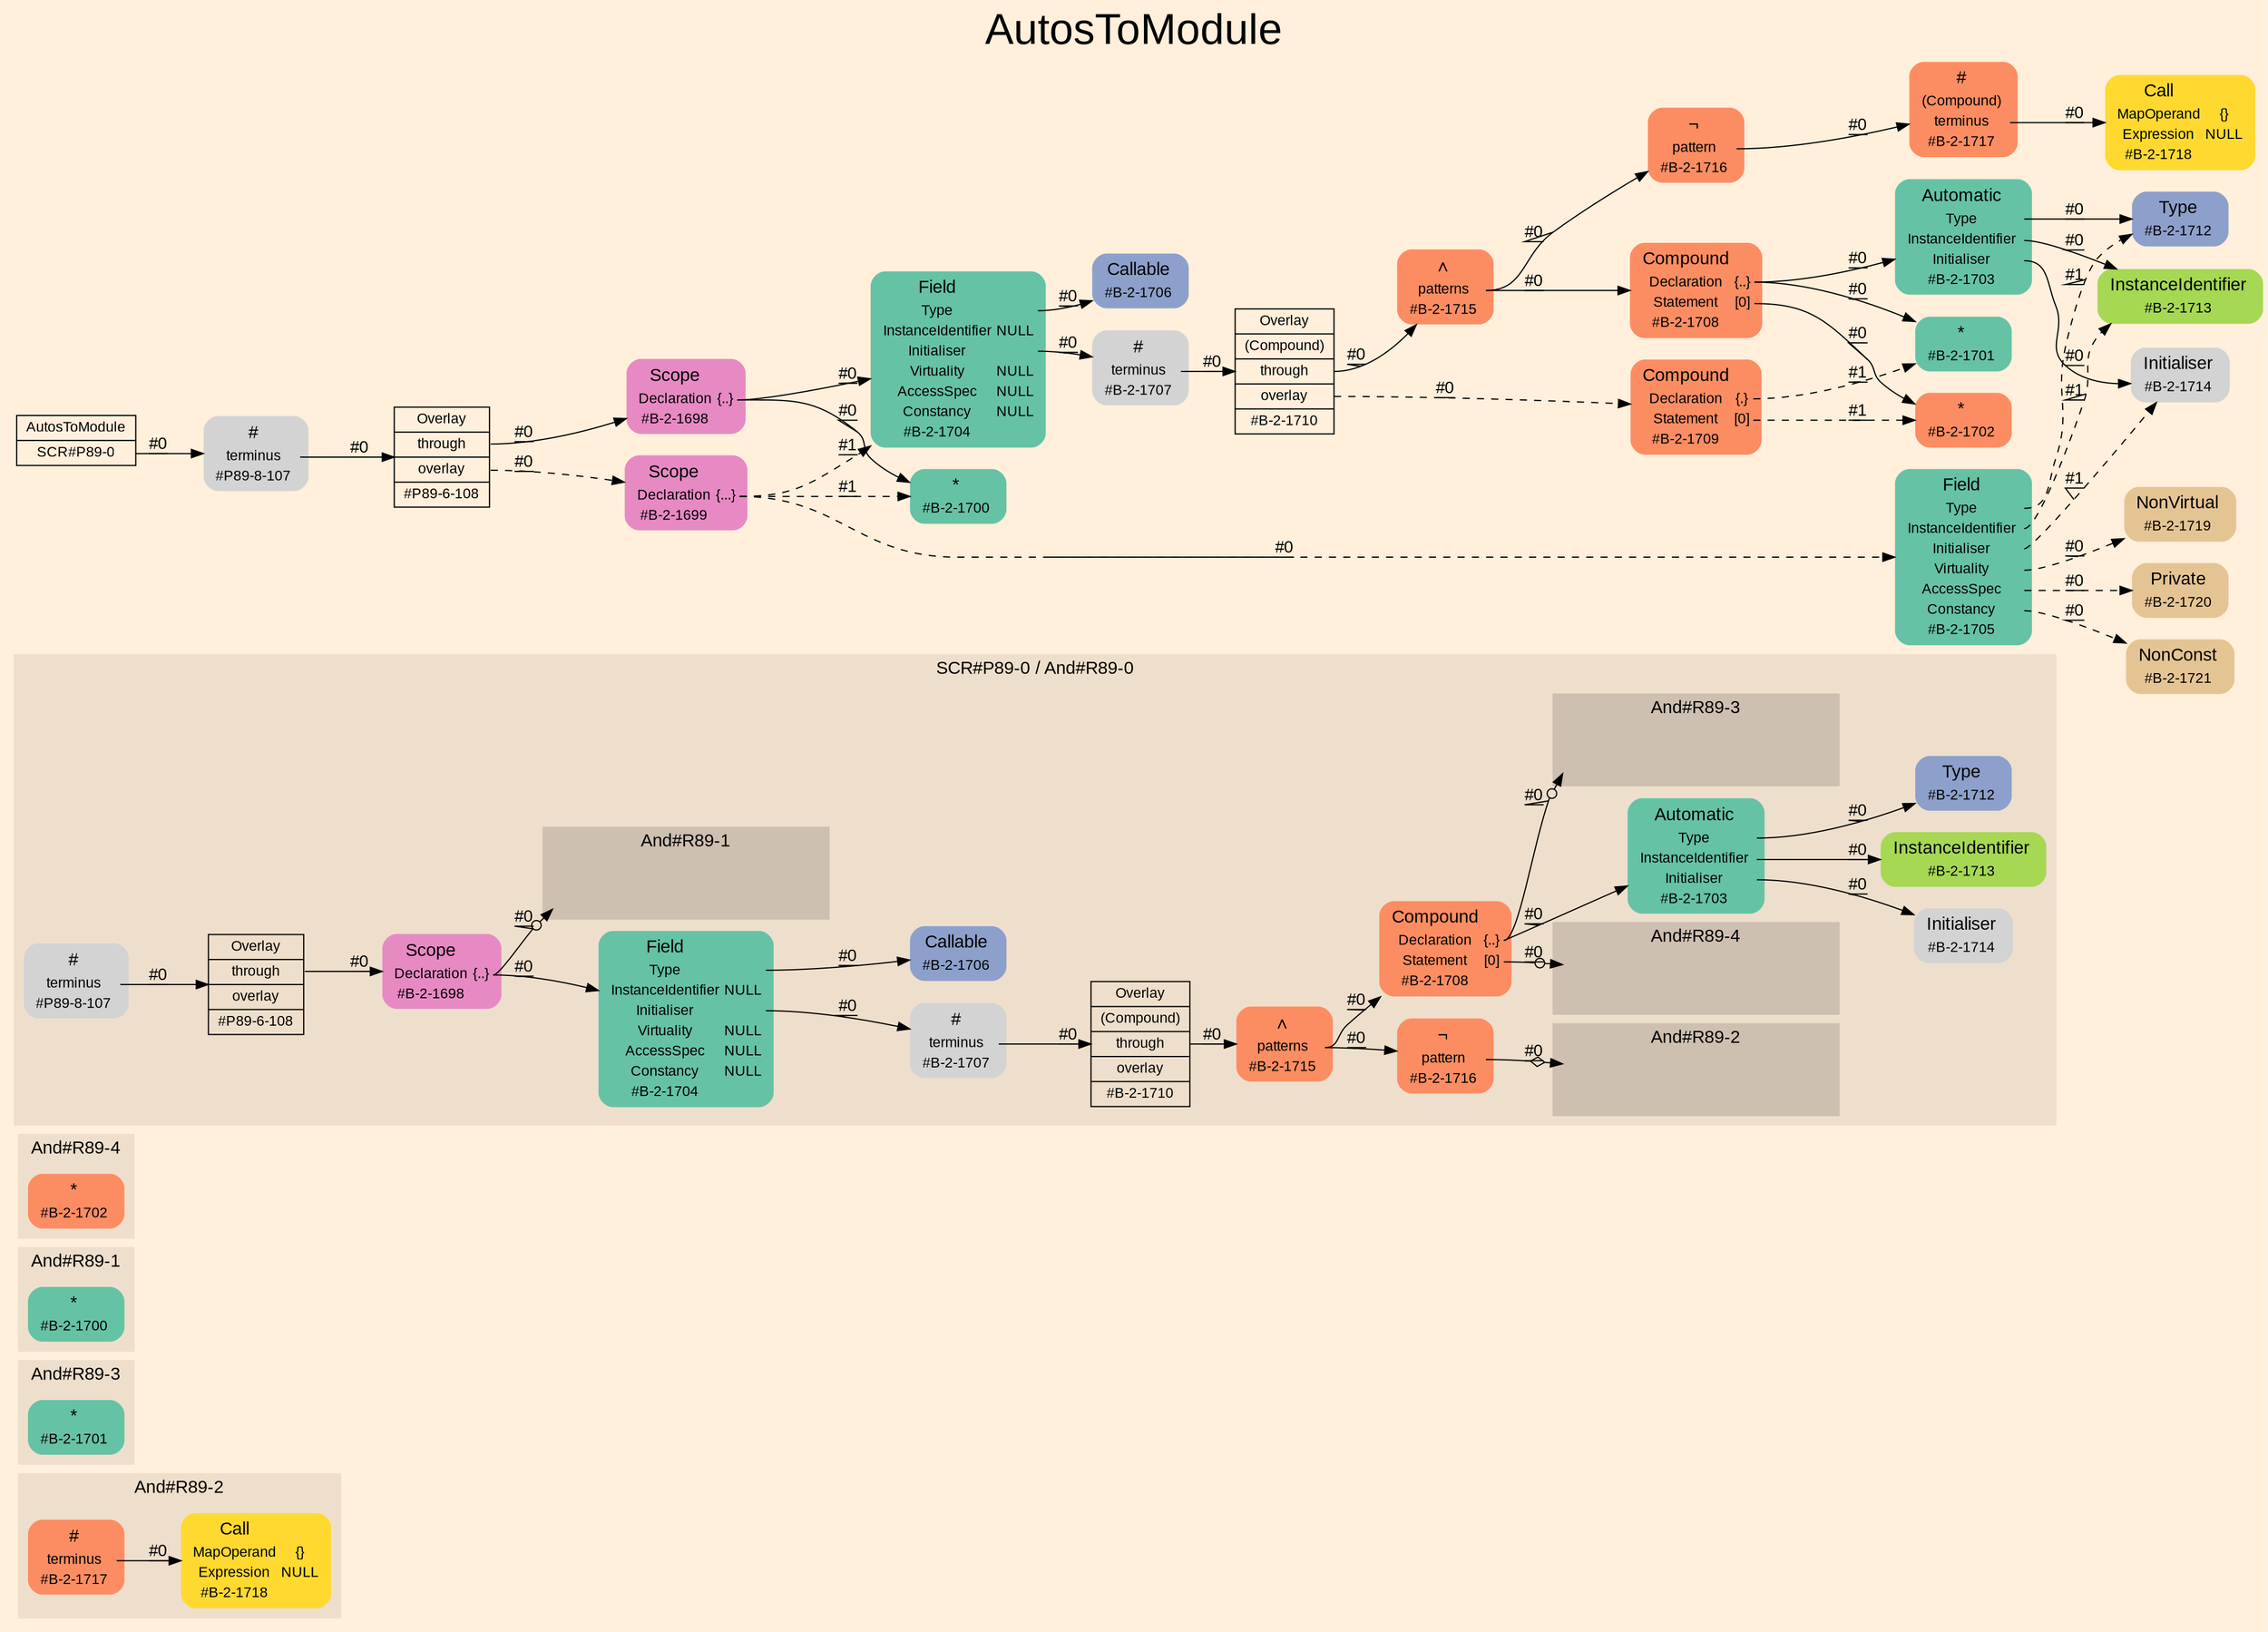 digraph "AutosToModule" {
label = "AutosToModule"
labelloc = t
fontsize = "36"
graph [
    rankdir = "LR"
    ranksep = 0.3
    bgcolor = antiquewhite1
    color = black
    fontcolor = black
    fontname = "Arial"
];
node [
    fontname = "Arial"
];
edge [
    fontname = "Arial"
];

// -------------------- figure And#R89-2 --------------------
// -------- region And#R89-2 ----------
subgraph "clusterAnd#R89-2" {
    label = "And#R89-2"
    style = "filled"
    color = antiquewhite2
    fontsize = "15"
    "And#R89-2/#B-2-1718" [
        // -------- block And#R89-2/#B-2-1718 ----------
        shape = "plaintext"
        fillcolor = "/set28/6"
        label = <<TABLE BORDER="0" CELLBORDER="0" CELLSPACING="0">
         <TR><TD><FONT POINT-SIZE="15.0">Call</FONT></TD><TD></TD></TR>
         <TR><TD>MapOperand</TD><TD PORT="port0">{}</TD></TR>
         <TR><TD>Expression</TD><TD PORT="port1">NULL</TD></TR>
         <TR><TD>#B-2-1718</TD><TD PORT="port2"></TD></TR>
        </TABLE>>
        style = "rounded,filled"
        fontsize = "12"
    ];
    
    "And#R89-2/#B-2-1717" [
        // -------- block And#R89-2/#B-2-1717 ----------
        shape = "plaintext"
        fillcolor = "/set28/2"
        label = <<TABLE BORDER="0" CELLBORDER="0" CELLSPACING="0">
         <TR><TD><FONT POINT-SIZE="15.0">#</FONT></TD><TD></TD></TR>
         <TR><TD>terminus</TD><TD PORT="port0"></TD></TR>
         <TR><TD>#B-2-1717</TD><TD PORT="port1"></TD></TR>
        </TABLE>>
        style = "rounded,filled"
        fontsize = "12"
    ];
    
}

"And#R89-2/#B-2-1717":port0 -> "And#R89-2/#B-2-1718" [
    label = "#0"
    decorate = true
    color = black
    fontcolor = black
];


// -------------------- figure And#R89-3 --------------------
// -------- region And#R89-3 ----------
subgraph "clusterAnd#R89-3" {
    label = "And#R89-3"
    style = "filled"
    color = antiquewhite2
    fontsize = "15"
    "And#R89-3/#B-2-1701" [
        // -------- block And#R89-3/#B-2-1701 ----------
        shape = "plaintext"
        fillcolor = "/set28/1"
        label = <<TABLE BORDER="0" CELLBORDER="0" CELLSPACING="0">
         <TR><TD><FONT POINT-SIZE="15.0">*</FONT></TD><TD></TD></TR>
         <TR><TD>#B-2-1701</TD><TD PORT="port0"></TD></TR>
        </TABLE>>
        style = "rounded,filled"
        fontsize = "12"
    ];
    
}


// -------------------- figure And#R89-1 --------------------
// -------- region And#R89-1 ----------
subgraph "clusterAnd#R89-1" {
    label = "And#R89-1"
    style = "filled"
    color = antiquewhite2
    fontsize = "15"
    "And#R89-1/#B-2-1700" [
        // -------- block And#R89-1/#B-2-1700 ----------
        shape = "plaintext"
        fillcolor = "/set28/1"
        label = <<TABLE BORDER="0" CELLBORDER="0" CELLSPACING="0">
         <TR><TD><FONT POINT-SIZE="15.0">*</FONT></TD><TD></TD></TR>
         <TR><TD>#B-2-1700</TD><TD PORT="port0"></TD></TR>
        </TABLE>>
        style = "rounded,filled"
        fontsize = "12"
    ];
    
}


// -------------------- figure And#R89-4 --------------------
// -------- region And#R89-4 ----------
subgraph "clusterAnd#R89-4" {
    label = "And#R89-4"
    style = "filled"
    color = antiquewhite2
    fontsize = "15"
    "And#R89-4/#B-2-1702" [
        // -------- block And#R89-4/#B-2-1702 ----------
        shape = "plaintext"
        fillcolor = "/set28/2"
        label = <<TABLE BORDER="0" CELLBORDER="0" CELLSPACING="0">
         <TR><TD><FONT POINT-SIZE="15.0">*</FONT></TD><TD></TD></TR>
         <TR><TD>#B-2-1702</TD><TD PORT="port0"></TD></TR>
        </TABLE>>
        style = "rounded,filled"
        fontsize = "12"
    ];
    
}


// -------------------- figure And#R89-0 --------------------
// -------- region And#R89-0 ----------
subgraph "clusterAnd#R89-0" {
    label = "SCR#P89-0 / And#R89-0"
    style = "filled"
    color = antiquewhite2
    fontsize = "15"
    "And#R89-0/#B-2-1710" [
        // -------- block And#R89-0/#B-2-1710 ----------
        shape = "record"
        fillcolor = antiquewhite2
        label = "<fixed> Overlay | <port0> (Compound) | <port1> through | <port2> overlay | <port3> #B-2-1710"
        style = "filled"
        fontsize = "12"
        color = black
        fontcolor = black
    ];
    
    "And#R89-0/#B-2-1715" [
        // -------- block And#R89-0/#B-2-1715 ----------
        shape = "plaintext"
        fillcolor = "/set28/2"
        label = <<TABLE BORDER="0" CELLBORDER="0" CELLSPACING="0">
         <TR><TD><FONT POINT-SIZE="15.0">∧</FONT></TD><TD></TD></TR>
         <TR><TD>patterns</TD><TD PORT="port0"></TD></TR>
         <TR><TD>#B-2-1715</TD><TD PORT="port1"></TD></TR>
        </TABLE>>
        style = "rounded,filled"
        fontsize = "12"
    ];
    
    "And#R89-0/#P89-6-108" [
        // -------- block And#R89-0/#P89-6-108 ----------
        shape = "record"
        fillcolor = antiquewhite2
        label = "<fixed> Overlay | <port0> through | <port1> overlay | <port2> #P89-6-108"
        style = "filled"
        fontsize = "12"
        color = black
        fontcolor = black
    ];
    
    "And#R89-0/#B-2-1712" [
        // -------- block And#R89-0/#B-2-1712 ----------
        shape = "plaintext"
        fillcolor = "/set28/3"
        label = <<TABLE BORDER="0" CELLBORDER="0" CELLSPACING="0">
         <TR><TD><FONT POINT-SIZE="15.0">Type</FONT></TD><TD></TD></TR>
         <TR><TD>#B-2-1712</TD><TD PORT="port0"></TD></TR>
        </TABLE>>
        style = "rounded,filled"
        fontsize = "12"
    ];
    
    "And#R89-0/#B-2-1716" [
        // -------- block And#R89-0/#B-2-1716 ----------
        shape = "plaintext"
        fillcolor = "/set28/2"
        label = <<TABLE BORDER="0" CELLBORDER="0" CELLSPACING="0">
         <TR><TD><FONT POINT-SIZE="15.0">¬</FONT></TD><TD></TD></TR>
         <TR><TD>pattern</TD><TD PORT="port0"></TD></TR>
         <TR><TD>#B-2-1716</TD><TD PORT="port1"></TD></TR>
        </TABLE>>
        style = "rounded,filled"
        fontsize = "12"
    ];
    
    "And#R89-0/#B-2-1707" [
        // -------- block And#R89-0/#B-2-1707 ----------
        shape = "plaintext"
        label = <<TABLE BORDER="0" CELLBORDER="0" CELLSPACING="0">
         <TR><TD><FONT POINT-SIZE="15.0">#</FONT></TD><TD></TD></TR>
         <TR><TD>terminus</TD><TD PORT="port0"></TD></TR>
         <TR><TD>#B-2-1707</TD><TD PORT="port1"></TD></TR>
        </TABLE>>
        style = "rounded,filled"
        fontsize = "12"
    ];
    
    "And#R89-0/#B-2-1698" [
        // -------- block And#R89-0/#B-2-1698 ----------
        shape = "plaintext"
        fillcolor = "/set28/4"
        label = <<TABLE BORDER="0" CELLBORDER="0" CELLSPACING="0">
         <TR><TD><FONT POINT-SIZE="15.0">Scope</FONT></TD><TD></TD></TR>
         <TR><TD>Declaration</TD><TD PORT="port0">{..}</TD></TR>
         <TR><TD>#B-2-1698</TD><TD PORT="port1"></TD></TR>
        </TABLE>>
        style = "rounded,filled"
        fontsize = "12"
    ];
    
    "And#R89-0/#B-2-1703" [
        // -------- block And#R89-0/#B-2-1703 ----------
        shape = "plaintext"
        fillcolor = "/set28/1"
        label = <<TABLE BORDER="0" CELLBORDER="0" CELLSPACING="0">
         <TR><TD><FONT POINT-SIZE="15.0">Automatic</FONT></TD><TD></TD></TR>
         <TR><TD>Type</TD><TD PORT="port0"></TD></TR>
         <TR><TD>InstanceIdentifier</TD><TD PORT="port1"></TD></TR>
         <TR><TD>Initialiser</TD><TD PORT="port2"></TD></TR>
         <TR><TD>#B-2-1703</TD><TD PORT="port3"></TD></TR>
        </TABLE>>
        style = "rounded,filled"
        fontsize = "12"
    ];
    
    "And#R89-0/#B-2-1713" [
        // -------- block And#R89-0/#B-2-1713 ----------
        shape = "plaintext"
        fillcolor = "/set28/5"
        label = <<TABLE BORDER="0" CELLBORDER="0" CELLSPACING="0">
         <TR><TD><FONT POINT-SIZE="15.0">InstanceIdentifier</FONT></TD><TD></TD></TR>
         <TR><TD>#B-2-1713</TD><TD PORT="port0"></TD></TR>
        </TABLE>>
        style = "rounded,filled"
        fontsize = "12"
    ];
    
    "And#R89-0/#B-2-1704" [
        // -------- block And#R89-0/#B-2-1704 ----------
        shape = "plaintext"
        fillcolor = "/set28/1"
        label = <<TABLE BORDER="0" CELLBORDER="0" CELLSPACING="0">
         <TR><TD><FONT POINT-SIZE="15.0">Field</FONT></TD><TD></TD></TR>
         <TR><TD>Type</TD><TD PORT="port0"></TD></TR>
         <TR><TD>InstanceIdentifier</TD><TD PORT="port1">NULL</TD></TR>
         <TR><TD>Initialiser</TD><TD PORT="port2"></TD></TR>
         <TR><TD>Virtuality</TD><TD PORT="port3">NULL</TD></TR>
         <TR><TD>AccessSpec</TD><TD PORT="port4">NULL</TD></TR>
         <TR><TD>Constancy</TD><TD PORT="port5">NULL</TD></TR>
         <TR><TD>#B-2-1704</TD><TD PORT="port6"></TD></TR>
        </TABLE>>
        style = "rounded,filled"
        fontsize = "12"
    ];
    
    "And#R89-0/#B-2-1706" [
        // -------- block And#R89-0/#B-2-1706 ----------
        shape = "plaintext"
        fillcolor = "/set28/3"
        label = <<TABLE BORDER="0" CELLBORDER="0" CELLSPACING="0">
         <TR><TD><FONT POINT-SIZE="15.0">Callable</FONT></TD><TD></TD></TR>
         <TR><TD>#B-2-1706</TD><TD PORT="port0"></TD></TR>
        </TABLE>>
        style = "rounded,filled"
        fontsize = "12"
    ];
    
    "And#R89-0/#B-2-1708" [
        // -------- block And#R89-0/#B-2-1708 ----------
        shape = "plaintext"
        fillcolor = "/set28/2"
        label = <<TABLE BORDER="0" CELLBORDER="0" CELLSPACING="0">
         <TR><TD><FONT POINT-SIZE="15.0">Compound</FONT></TD><TD></TD></TR>
         <TR><TD>Declaration</TD><TD PORT="port0">{..}</TD></TR>
         <TR><TD>Statement</TD><TD PORT="port1">[0]</TD></TR>
         <TR><TD>#B-2-1708</TD><TD PORT="port2"></TD></TR>
        </TABLE>>
        style = "rounded,filled"
        fontsize = "12"
    ];
    
    "And#R89-0/#B-2-1714" [
        // -------- block And#R89-0/#B-2-1714 ----------
        shape = "plaintext"
        label = <<TABLE BORDER="0" CELLBORDER="0" CELLSPACING="0">
         <TR><TD><FONT POINT-SIZE="15.0">Initialiser</FONT></TD><TD></TD></TR>
         <TR><TD>#B-2-1714</TD><TD PORT="port0"></TD></TR>
        </TABLE>>
        style = "rounded,filled"
        fontsize = "12"
    ];
    
    "And#R89-0/#P89-8-107" [
        // -------- block And#R89-0/#P89-8-107 ----------
        shape = "plaintext"
        label = <<TABLE BORDER="0" CELLBORDER="0" CELLSPACING="0">
         <TR><TD><FONT POINT-SIZE="15.0">#</FONT></TD><TD></TD></TR>
         <TR><TD>terminus</TD><TD PORT="port0"></TD></TR>
         <TR><TD>#P89-8-107</TD><TD PORT="port1"></TD></TR>
        </TABLE>>
        style = "rounded,filled"
        fontsize = "12"
    ];
    
    // -------- region And#R89-0/And#R89-1 ----------
    subgraph "clusterAnd#R89-0/And#R89-1" {
        label = "And#R89-1"
        style = "filled"
        color = antiquewhite3
        fontsize = "15"
        "And#R89-0/And#R89-1/#B-2-1700" [
            // -------- block And#R89-0/And#R89-1/#B-2-1700 ----------
            shape = none
            fillcolor = "/set28/1"
            style = "invisible"
        ];
        
    }
    
    // -------- region And#R89-0/And#R89-2 ----------
    subgraph "clusterAnd#R89-0/And#R89-2" {
        label = "And#R89-2"
        style = "filled"
        color = antiquewhite3
        fontsize = "15"
        "And#R89-0/And#R89-2/#B-2-1717" [
            // -------- block And#R89-0/And#R89-2/#B-2-1717 ----------
            shape = none
            fillcolor = "/set28/2"
            style = "invisible"
        ];
        
    }
    
    // -------- region And#R89-0/And#R89-3 ----------
    subgraph "clusterAnd#R89-0/And#R89-3" {
        label = "And#R89-3"
        style = "filled"
        color = antiquewhite3
        fontsize = "15"
        "And#R89-0/And#R89-3/#B-2-1701" [
            // -------- block And#R89-0/And#R89-3/#B-2-1701 ----------
            shape = none
            fillcolor = "/set28/1"
            style = "invisible"
        ];
        
    }
    
    // -------- region And#R89-0/And#R89-4 ----------
    subgraph "clusterAnd#R89-0/And#R89-4" {
        label = "And#R89-4"
        style = "filled"
        color = antiquewhite3
        fontsize = "15"
        "And#R89-0/And#R89-4/#B-2-1702" [
            // -------- block And#R89-0/And#R89-4/#B-2-1702 ----------
            shape = none
            fillcolor = "/set28/2"
            style = "invisible"
        ];
        
    }
    
}

"And#R89-0/#B-2-1710":port1 -> "And#R89-0/#B-2-1715" [
    label = "#0"
    decorate = true
    color = black
    fontcolor = black
];

"And#R89-0/#B-2-1715":port0 -> "And#R89-0/#B-2-1716" [
    label = "#0"
    decorate = true
    color = black
    fontcolor = black
];

"And#R89-0/#B-2-1715":port0 -> "And#R89-0/#B-2-1708" [
    label = "#0"
    decorate = true
    color = black
    fontcolor = black
];

"And#R89-0/#P89-6-108":port0 -> "And#R89-0/#B-2-1698" [
    label = "#0"
    decorate = true
    color = black
    fontcolor = black
];

"And#R89-0/#B-2-1716":port0 -> "And#R89-0/And#R89-2/#B-2-1717" [
    arrowhead="normalnoneodiamond"
    label = "#0"
    decorate = true
    color = black
    fontcolor = black
];

"And#R89-0/#B-2-1707":port0 -> "And#R89-0/#B-2-1710" [
    label = "#0"
    decorate = true
    color = black
    fontcolor = black
];

"And#R89-0/#B-2-1698":port0 -> "And#R89-0/And#R89-1/#B-2-1700" [
    arrowhead="normalnoneodot"
    label = "#0"
    decorate = true
    color = black
    fontcolor = black
];

"And#R89-0/#B-2-1698":port0 -> "And#R89-0/#B-2-1704" [
    label = "#0"
    decorate = true
    color = black
    fontcolor = black
];

"And#R89-0/#B-2-1703":port0 -> "And#R89-0/#B-2-1712" [
    label = "#0"
    decorate = true
    color = black
    fontcolor = black
];

"And#R89-0/#B-2-1703":port1 -> "And#R89-0/#B-2-1713" [
    label = "#0"
    decorate = true
    color = black
    fontcolor = black
];

"And#R89-0/#B-2-1703":port2 -> "And#R89-0/#B-2-1714" [
    label = "#0"
    decorate = true
    color = black
    fontcolor = black
];

"And#R89-0/#B-2-1704":port0 -> "And#R89-0/#B-2-1706" [
    label = "#0"
    decorate = true
    color = black
    fontcolor = black
];

"And#R89-0/#B-2-1704":port2 -> "And#R89-0/#B-2-1707" [
    label = "#0"
    decorate = true
    color = black
    fontcolor = black
];

"And#R89-0/#B-2-1708":port0 -> "And#R89-0/And#R89-3/#B-2-1701" [
    arrowhead="normalnoneodot"
    label = "#0"
    decorate = true
    color = black
    fontcolor = black
];

"And#R89-0/#B-2-1708":port0 -> "And#R89-0/#B-2-1703" [
    label = "#0"
    decorate = true
    color = black
    fontcolor = black
];

"And#R89-0/#B-2-1708":port1 -> "And#R89-0/And#R89-4/#B-2-1702" [
    arrowhead="normalnoneodot"
    label = "#0"
    decorate = true
    color = black
    fontcolor = black
];

"And#R89-0/#P89-8-107":port0 -> "And#R89-0/#P89-6-108" [
    label = "#0"
    decorate = true
    color = black
    fontcolor = black
];


// -------------------- transformation figure --------------------
"CR#P89-0" [
    // -------- block CR#P89-0 ----------
    shape = "record"
    fillcolor = antiquewhite1
    label = "<fixed> AutosToModule | <port0> SCR#P89-0"
    style = "filled"
    fontsize = "12"
    color = black
    fontcolor = black
];

"#P89-8-107" [
    // -------- block #P89-8-107 ----------
    shape = "plaintext"
    label = <<TABLE BORDER="0" CELLBORDER="0" CELLSPACING="0">
     <TR><TD><FONT POINT-SIZE="15.0">#</FONT></TD><TD></TD></TR>
     <TR><TD>terminus</TD><TD PORT="port0"></TD></TR>
     <TR><TD>#P89-8-107</TD><TD PORT="port1"></TD></TR>
    </TABLE>>
    style = "rounded,filled"
    fontsize = "12"
];

"#P89-6-108" [
    // -------- block #P89-6-108 ----------
    shape = "record"
    fillcolor = antiquewhite1
    label = "<fixed> Overlay | <port0> through | <port1> overlay | <port2> #P89-6-108"
    style = "filled"
    fontsize = "12"
    color = black
    fontcolor = black
];

"#B-2-1698" [
    // -------- block #B-2-1698 ----------
    shape = "plaintext"
    fillcolor = "/set28/4"
    label = <<TABLE BORDER="0" CELLBORDER="0" CELLSPACING="0">
     <TR><TD><FONT POINT-SIZE="15.0">Scope</FONT></TD><TD></TD></TR>
     <TR><TD>Declaration</TD><TD PORT="port0">{..}</TD></TR>
     <TR><TD>#B-2-1698</TD><TD PORT="port1"></TD></TR>
    </TABLE>>
    style = "rounded,filled"
    fontsize = "12"
];

"#B-2-1700" [
    // -------- block #B-2-1700 ----------
    shape = "plaintext"
    fillcolor = "/set28/1"
    label = <<TABLE BORDER="0" CELLBORDER="0" CELLSPACING="0">
     <TR><TD><FONT POINT-SIZE="15.0">*</FONT></TD><TD></TD></TR>
     <TR><TD>#B-2-1700</TD><TD PORT="port0"></TD></TR>
    </TABLE>>
    style = "rounded,filled"
    fontsize = "12"
];

"#B-2-1704" [
    // -------- block #B-2-1704 ----------
    shape = "plaintext"
    fillcolor = "/set28/1"
    label = <<TABLE BORDER="0" CELLBORDER="0" CELLSPACING="0">
     <TR><TD><FONT POINT-SIZE="15.0">Field</FONT></TD><TD></TD></TR>
     <TR><TD>Type</TD><TD PORT="port0"></TD></TR>
     <TR><TD>InstanceIdentifier</TD><TD PORT="port1">NULL</TD></TR>
     <TR><TD>Initialiser</TD><TD PORT="port2"></TD></TR>
     <TR><TD>Virtuality</TD><TD PORT="port3">NULL</TD></TR>
     <TR><TD>AccessSpec</TD><TD PORT="port4">NULL</TD></TR>
     <TR><TD>Constancy</TD><TD PORT="port5">NULL</TD></TR>
     <TR><TD>#B-2-1704</TD><TD PORT="port6"></TD></TR>
    </TABLE>>
    style = "rounded,filled"
    fontsize = "12"
];

"#B-2-1706" [
    // -------- block #B-2-1706 ----------
    shape = "plaintext"
    fillcolor = "/set28/3"
    label = <<TABLE BORDER="0" CELLBORDER="0" CELLSPACING="0">
     <TR><TD><FONT POINT-SIZE="15.0">Callable</FONT></TD><TD></TD></TR>
     <TR><TD>#B-2-1706</TD><TD PORT="port0"></TD></TR>
    </TABLE>>
    style = "rounded,filled"
    fontsize = "12"
];

"#B-2-1707" [
    // -------- block #B-2-1707 ----------
    shape = "plaintext"
    label = <<TABLE BORDER="0" CELLBORDER="0" CELLSPACING="0">
     <TR><TD><FONT POINT-SIZE="15.0">#</FONT></TD><TD></TD></TR>
     <TR><TD>terminus</TD><TD PORT="port0"></TD></TR>
     <TR><TD>#B-2-1707</TD><TD PORT="port1"></TD></TR>
    </TABLE>>
    style = "rounded,filled"
    fontsize = "12"
];

"#B-2-1710" [
    // -------- block #B-2-1710 ----------
    shape = "record"
    fillcolor = antiquewhite1
    label = "<fixed> Overlay | <port0> (Compound) | <port1> through | <port2> overlay | <port3> #B-2-1710"
    style = "filled"
    fontsize = "12"
    color = black
    fontcolor = black
];

"#B-2-1715" [
    // -------- block #B-2-1715 ----------
    shape = "plaintext"
    fillcolor = "/set28/2"
    label = <<TABLE BORDER="0" CELLBORDER="0" CELLSPACING="0">
     <TR><TD><FONT POINT-SIZE="15.0">∧</FONT></TD><TD></TD></TR>
     <TR><TD>patterns</TD><TD PORT="port0"></TD></TR>
     <TR><TD>#B-2-1715</TD><TD PORT="port1"></TD></TR>
    </TABLE>>
    style = "rounded,filled"
    fontsize = "12"
];

"#B-2-1716" [
    // -------- block #B-2-1716 ----------
    shape = "plaintext"
    fillcolor = "/set28/2"
    label = <<TABLE BORDER="0" CELLBORDER="0" CELLSPACING="0">
     <TR><TD><FONT POINT-SIZE="15.0">¬</FONT></TD><TD></TD></TR>
     <TR><TD>pattern</TD><TD PORT="port0"></TD></TR>
     <TR><TD>#B-2-1716</TD><TD PORT="port1"></TD></TR>
    </TABLE>>
    style = "rounded,filled"
    fontsize = "12"
];

"#B-2-1717" [
    // -------- block #B-2-1717 ----------
    shape = "plaintext"
    fillcolor = "/set28/2"
    label = <<TABLE BORDER="0" CELLBORDER="0" CELLSPACING="0">
     <TR><TD><FONT POINT-SIZE="15.0">#</FONT></TD><TD></TD></TR>
     <TR><TD>(Compound)</TD><TD PORT="port0"></TD></TR>
     <TR><TD>terminus</TD><TD PORT="port1"></TD></TR>
     <TR><TD>#B-2-1717</TD><TD PORT="port2"></TD></TR>
    </TABLE>>
    style = "rounded,filled"
    fontsize = "12"
];

"#B-2-1718" [
    // -------- block #B-2-1718 ----------
    shape = "plaintext"
    fillcolor = "/set28/6"
    label = <<TABLE BORDER="0" CELLBORDER="0" CELLSPACING="0">
     <TR><TD><FONT POINT-SIZE="15.0">Call</FONT></TD><TD></TD></TR>
     <TR><TD>MapOperand</TD><TD PORT="port0">{}</TD></TR>
     <TR><TD>Expression</TD><TD PORT="port1">NULL</TD></TR>
     <TR><TD>#B-2-1718</TD><TD PORT="port2"></TD></TR>
    </TABLE>>
    style = "rounded,filled"
    fontsize = "12"
];

"#B-2-1708" [
    // -------- block #B-2-1708 ----------
    shape = "plaintext"
    fillcolor = "/set28/2"
    label = <<TABLE BORDER="0" CELLBORDER="0" CELLSPACING="0">
     <TR><TD><FONT POINT-SIZE="15.0">Compound</FONT></TD><TD></TD></TR>
     <TR><TD>Declaration</TD><TD PORT="port0">{..}</TD></TR>
     <TR><TD>Statement</TD><TD PORT="port1">[0]</TD></TR>
     <TR><TD>#B-2-1708</TD><TD PORT="port2"></TD></TR>
    </TABLE>>
    style = "rounded,filled"
    fontsize = "12"
];

"#B-2-1701" [
    // -------- block #B-2-1701 ----------
    shape = "plaintext"
    fillcolor = "/set28/1"
    label = <<TABLE BORDER="0" CELLBORDER="0" CELLSPACING="0">
     <TR><TD><FONT POINT-SIZE="15.0">*</FONT></TD><TD></TD></TR>
     <TR><TD>#B-2-1701</TD><TD PORT="port0"></TD></TR>
    </TABLE>>
    style = "rounded,filled"
    fontsize = "12"
];

"#B-2-1703" [
    // -------- block #B-2-1703 ----------
    shape = "plaintext"
    fillcolor = "/set28/1"
    label = <<TABLE BORDER="0" CELLBORDER="0" CELLSPACING="0">
     <TR><TD><FONT POINT-SIZE="15.0">Automatic</FONT></TD><TD></TD></TR>
     <TR><TD>Type</TD><TD PORT="port0"></TD></TR>
     <TR><TD>InstanceIdentifier</TD><TD PORT="port1"></TD></TR>
     <TR><TD>Initialiser</TD><TD PORT="port2"></TD></TR>
     <TR><TD>#B-2-1703</TD><TD PORT="port3"></TD></TR>
    </TABLE>>
    style = "rounded,filled"
    fontsize = "12"
];

"#B-2-1712" [
    // -------- block #B-2-1712 ----------
    shape = "plaintext"
    fillcolor = "/set28/3"
    label = <<TABLE BORDER="0" CELLBORDER="0" CELLSPACING="0">
     <TR><TD><FONT POINT-SIZE="15.0">Type</FONT></TD><TD></TD></TR>
     <TR><TD>#B-2-1712</TD><TD PORT="port0"></TD></TR>
    </TABLE>>
    style = "rounded,filled"
    fontsize = "12"
];

"#B-2-1713" [
    // -------- block #B-2-1713 ----------
    shape = "plaintext"
    fillcolor = "/set28/5"
    label = <<TABLE BORDER="0" CELLBORDER="0" CELLSPACING="0">
     <TR><TD><FONT POINT-SIZE="15.0">InstanceIdentifier</FONT></TD><TD></TD></TR>
     <TR><TD>#B-2-1713</TD><TD PORT="port0"></TD></TR>
    </TABLE>>
    style = "rounded,filled"
    fontsize = "12"
];

"#B-2-1714" [
    // -------- block #B-2-1714 ----------
    shape = "plaintext"
    label = <<TABLE BORDER="0" CELLBORDER="0" CELLSPACING="0">
     <TR><TD><FONT POINT-SIZE="15.0">Initialiser</FONT></TD><TD></TD></TR>
     <TR><TD>#B-2-1714</TD><TD PORT="port0"></TD></TR>
    </TABLE>>
    style = "rounded,filled"
    fontsize = "12"
];

"#B-2-1702" [
    // -------- block #B-2-1702 ----------
    shape = "plaintext"
    fillcolor = "/set28/2"
    label = <<TABLE BORDER="0" CELLBORDER="0" CELLSPACING="0">
     <TR><TD><FONT POINT-SIZE="15.0">*</FONT></TD><TD></TD></TR>
     <TR><TD>#B-2-1702</TD><TD PORT="port0"></TD></TR>
    </TABLE>>
    style = "rounded,filled"
    fontsize = "12"
];

"#B-2-1709" [
    // -------- block #B-2-1709 ----------
    shape = "plaintext"
    fillcolor = "/set28/2"
    label = <<TABLE BORDER="0" CELLBORDER="0" CELLSPACING="0">
     <TR><TD><FONT POINT-SIZE="15.0">Compound</FONT></TD><TD></TD></TR>
     <TR><TD>Declaration</TD><TD PORT="port0">{.}</TD></TR>
     <TR><TD>Statement</TD><TD PORT="port1">[0]</TD></TR>
     <TR><TD>#B-2-1709</TD><TD PORT="port2"></TD></TR>
    </TABLE>>
    style = "rounded,filled"
    fontsize = "12"
];

"#B-2-1699" [
    // -------- block #B-2-1699 ----------
    shape = "plaintext"
    fillcolor = "/set28/4"
    label = <<TABLE BORDER="0" CELLBORDER="0" CELLSPACING="0">
     <TR><TD><FONT POINT-SIZE="15.0">Scope</FONT></TD><TD></TD></TR>
     <TR><TD>Declaration</TD><TD PORT="port0">{...}</TD></TR>
     <TR><TD>#B-2-1699</TD><TD PORT="port1"></TD></TR>
    </TABLE>>
    style = "rounded,filled"
    fontsize = "12"
];

"#B-2-1705" [
    // -------- block #B-2-1705 ----------
    shape = "plaintext"
    fillcolor = "/set28/1"
    label = <<TABLE BORDER="0" CELLBORDER="0" CELLSPACING="0">
     <TR><TD><FONT POINT-SIZE="15.0">Field</FONT></TD><TD></TD></TR>
     <TR><TD>Type</TD><TD PORT="port0"></TD></TR>
     <TR><TD>InstanceIdentifier</TD><TD PORT="port1"></TD></TR>
     <TR><TD>Initialiser</TD><TD PORT="port2"></TD></TR>
     <TR><TD>Virtuality</TD><TD PORT="port3"></TD></TR>
     <TR><TD>AccessSpec</TD><TD PORT="port4"></TD></TR>
     <TR><TD>Constancy</TD><TD PORT="port5"></TD></TR>
     <TR><TD>#B-2-1705</TD><TD PORT="port6"></TD></TR>
    </TABLE>>
    style = "rounded,filled"
    fontsize = "12"
];

"#B-2-1719" [
    // -------- block #B-2-1719 ----------
    shape = "plaintext"
    fillcolor = "/set28/7"
    label = <<TABLE BORDER="0" CELLBORDER="0" CELLSPACING="0">
     <TR><TD><FONT POINT-SIZE="15.0">NonVirtual</FONT></TD><TD></TD></TR>
     <TR><TD>#B-2-1719</TD><TD PORT="port0"></TD></TR>
    </TABLE>>
    style = "rounded,filled"
    fontsize = "12"
];

"#B-2-1720" [
    // -------- block #B-2-1720 ----------
    shape = "plaintext"
    fillcolor = "/set28/7"
    label = <<TABLE BORDER="0" CELLBORDER="0" CELLSPACING="0">
     <TR><TD><FONT POINT-SIZE="15.0">Private</FONT></TD><TD></TD></TR>
     <TR><TD>#B-2-1720</TD><TD PORT="port0"></TD></TR>
    </TABLE>>
    style = "rounded,filled"
    fontsize = "12"
];

"#B-2-1721" [
    // -------- block #B-2-1721 ----------
    shape = "plaintext"
    fillcolor = "/set28/7"
    label = <<TABLE BORDER="0" CELLBORDER="0" CELLSPACING="0">
     <TR><TD><FONT POINT-SIZE="15.0">NonConst</FONT></TD><TD></TD></TR>
     <TR><TD>#B-2-1721</TD><TD PORT="port0"></TD></TR>
    </TABLE>>
    style = "rounded,filled"
    fontsize = "12"
];

"CR#P89-0":port0 -> "#P89-8-107" [
    label = "#0"
    decorate = true
    color = black
    fontcolor = black
];

"#P89-8-107":port0 -> "#P89-6-108" [
    label = "#0"
    decorate = true
    color = black
    fontcolor = black
];

"#P89-6-108":port0 -> "#B-2-1698" [
    label = "#0"
    decorate = true
    color = black
    fontcolor = black
];

"#P89-6-108":port1 -> "#B-2-1699" [
    style="dashed"
    label = "#0"
    decorate = true
    color = black
    fontcolor = black
];

"#B-2-1698":port0 -> "#B-2-1700" [
    label = "#0"
    decorate = true
    color = black
    fontcolor = black
];

"#B-2-1698":port0 -> "#B-2-1704" [
    label = "#0"
    decorate = true
    color = black
    fontcolor = black
];

"#B-2-1704":port0 -> "#B-2-1706" [
    label = "#0"
    decorate = true
    color = black
    fontcolor = black
];

"#B-2-1704":port2 -> "#B-2-1707" [
    label = "#0"
    decorate = true
    color = black
    fontcolor = black
];

"#B-2-1707":port0 -> "#B-2-1710" [
    label = "#0"
    decorate = true
    color = black
    fontcolor = black
];

"#B-2-1710":port1 -> "#B-2-1715" [
    label = "#0"
    decorate = true
    color = black
    fontcolor = black
];

"#B-2-1710":port2 -> "#B-2-1709" [
    style="dashed"
    label = "#0"
    decorate = true
    color = black
    fontcolor = black
];

"#B-2-1715":port0 -> "#B-2-1716" [
    label = "#0"
    decorate = true
    color = black
    fontcolor = black
];

"#B-2-1715":port0 -> "#B-2-1708" [
    label = "#0"
    decorate = true
    color = black
    fontcolor = black
];

"#B-2-1716":port0 -> "#B-2-1717" [
    label = "#0"
    decorate = true
    color = black
    fontcolor = black
];

"#B-2-1717":port1 -> "#B-2-1718" [
    label = "#0"
    decorate = true
    color = black
    fontcolor = black
];

"#B-2-1708":port0 -> "#B-2-1701" [
    label = "#0"
    decorate = true
    color = black
    fontcolor = black
];

"#B-2-1708":port0 -> "#B-2-1703" [
    label = "#0"
    decorate = true
    color = black
    fontcolor = black
];

"#B-2-1708":port1 -> "#B-2-1702" [
    label = "#0"
    decorate = true
    color = black
    fontcolor = black
];

"#B-2-1703":port0 -> "#B-2-1712" [
    label = "#0"
    decorate = true
    color = black
    fontcolor = black
];

"#B-2-1703":port1 -> "#B-2-1713" [
    label = "#0"
    decorate = true
    color = black
    fontcolor = black
];

"#B-2-1703":port2 -> "#B-2-1714" [
    label = "#0"
    decorate = true
    color = black
    fontcolor = black
];

"#B-2-1709":port0 -> "#B-2-1701" [
    style="dashed"
    label = "#1"
    decorate = true
    color = black
    fontcolor = black
];

"#B-2-1709":port1 -> "#B-2-1702" [
    style="dashed"
    label = "#1"
    decorate = true
    color = black
    fontcolor = black
];

"#B-2-1699":port0 -> "#B-2-1700" [
    style="dashed"
    label = "#1"
    decorate = true
    color = black
    fontcolor = black
];

"#B-2-1699":port0 -> "#B-2-1704" [
    style="dashed"
    label = "#1"
    decorate = true
    color = black
    fontcolor = black
];

"#B-2-1699":port0 -> "#B-2-1705" [
    style="dashed"
    label = "#0"
    decorate = true
    color = black
    fontcolor = black
];

"#B-2-1705":port0 -> "#B-2-1712" [
    style="dashed"
    label = "#1"
    decorate = true
    color = black
    fontcolor = black
];

"#B-2-1705":port1 -> "#B-2-1713" [
    style="dashed"
    label = "#1"
    decorate = true
    color = black
    fontcolor = black
];

"#B-2-1705":port2 -> "#B-2-1714" [
    style="dashed"
    label = "#1"
    decorate = true
    color = black
    fontcolor = black
];

"#B-2-1705":port3 -> "#B-2-1719" [
    style="dashed"
    label = "#0"
    decorate = true
    color = black
    fontcolor = black
];

"#B-2-1705":port4 -> "#B-2-1720" [
    style="dashed"
    label = "#0"
    decorate = true
    color = black
    fontcolor = black
];

"#B-2-1705":port5 -> "#B-2-1721" [
    style="dashed"
    label = "#0"
    decorate = true
    color = black
    fontcolor = black
];


}
